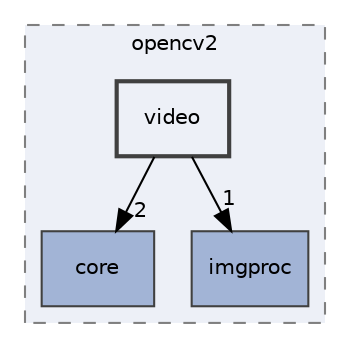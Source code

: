 digraph "P4ALL_OCR-TABLES/vendor/OpenCV/build/include/opencv2/video"
{
 // LATEX_PDF_SIZE
  edge [fontname="Helvetica",fontsize="10",labelfontname="Helvetica",labelfontsize="10"];
  node [fontname="Helvetica",fontsize="10",shape=record];
  compound=true
  subgraph clusterdir_82e4f955188045376eca4cdd73edc36b {
    graph [ bgcolor="#edf0f7", pencolor="grey50", style="filled,dashed,", label="opencv2", fontname="Helvetica", fontsize="10", URL="dir_82e4f955188045376eca4cdd73edc36b.html"]
  dir_d0a90bd216adce98fc120e9c5b54a47b [shape=box, label="core", style="filled,", fillcolor="#a2b4d6", color="grey25", URL="dir_d0a90bd216adce98fc120e9c5b54a47b.html"];
  dir_e48ff80f84c28ff88b55c48d0d7e2325 [shape=box, label="imgproc", style="filled,", fillcolor="#a2b4d6", color="grey25", URL="dir_e48ff80f84c28ff88b55c48d0d7e2325.html"];
  dir_83e532becf89bd1b07b125282a7a4621 [shape=box, label="video", style="filled,bold,", fillcolor="#edf0f7", color="grey25", URL="dir_83e532becf89bd1b07b125282a7a4621.html"];
  }
  dir_83e532becf89bd1b07b125282a7a4621->dir_d0a90bd216adce98fc120e9c5b54a47b [headlabel="2", labeldistance=1.5 headhref="dir_000049_000006.html"];
  dir_83e532becf89bd1b07b125282a7a4621->dir_e48ff80f84c28ff88b55c48d0d7e2325 [headlabel="1", labeldistance=1.5 headhref="dir_000049_000019.html"];
}
